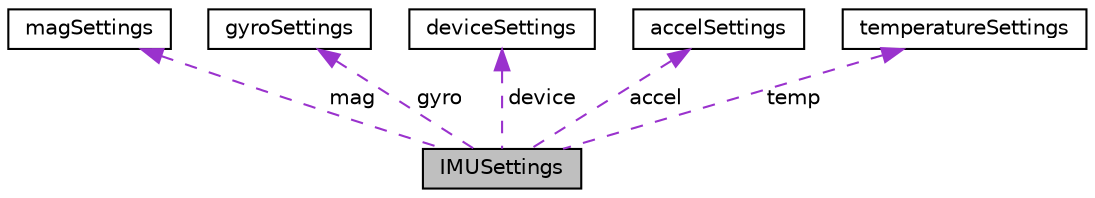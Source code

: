 digraph "IMUSettings"
{
  edge [fontname="Helvetica",fontsize="10",labelfontname="Helvetica",labelfontsize="10"];
  node [fontname="Helvetica",fontsize="10",shape=record];
  Node1 [label="IMUSettings",height=0.2,width=0.4,color="black", fillcolor="grey75", style="filled", fontcolor="black"];
  Node2 -> Node1 [dir="back",color="darkorchid3",fontsize="10",style="dashed",label=" mag" ,fontname="Helvetica"];
  Node2 [label="magSettings",height=0.2,width=0.4,color="black", fillcolor="white", style="filled",URL="$structmagSettings.html"];
  Node3 -> Node1 [dir="back",color="darkorchid3",fontsize="10",style="dashed",label=" gyro" ,fontname="Helvetica"];
  Node3 [label="gyroSettings",height=0.2,width=0.4,color="black", fillcolor="white", style="filled",URL="$structgyroSettings.html"];
  Node4 -> Node1 [dir="back",color="darkorchid3",fontsize="10",style="dashed",label=" device" ,fontname="Helvetica"];
  Node4 [label="deviceSettings",height=0.2,width=0.4,color="black", fillcolor="white", style="filled",URL="$structdeviceSettings.html"];
  Node5 -> Node1 [dir="back",color="darkorchid3",fontsize="10",style="dashed",label=" accel" ,fontname="Helvetica"];
  Node5 [label="accelSettings",height=0.2,width=0.4,color="black", fillcolor="white", style="filled",URL="$structaccelSettings.html"];
  Node6 -> Node1 [dir="back",color="darkorchid3",fontsize="10",style="dashed",label=" temp" ,fontname="Helvetica"];
  Node6 [label="temperatureSettings",height=0.2,width=0.4,color="black", fillcolor="white", style="filled",URL="$structtemperatureSettings.html"];
}
